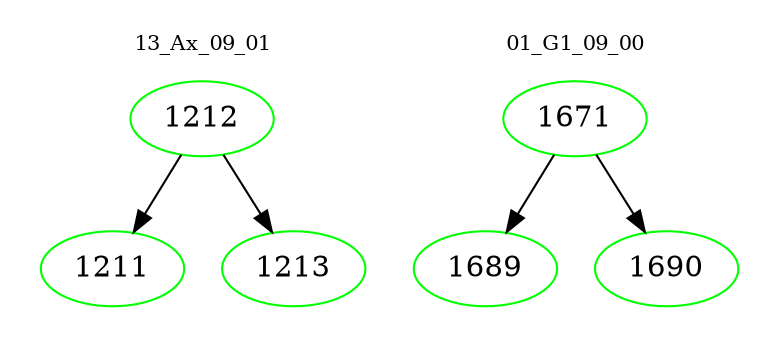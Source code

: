 digraph{
subgraph cluster_0 {
color = white
label = "13_Ax_09_01";
fontsize=10;
T0_1212 [label="1212", color="green"]
T0_1212 -> T0_1211 [color="black"]
T0_1211 [label="1211", color="green"]
T0_1212 -> T0_1213 [color="black"]
T0_1213 [label="1213", color="green"]
}
subgraph cluster_1 {
color = white
label = "01_G1_09_00";
fontsize=10;
T1_1671 [label="1671", color="green"]
T1_1671 -> T1_1689 [color="black"]
T1_1689 [label="1689", color="green"]
T1_1671 -> T1_1690 [color="black"]
T1_1690 [label="1690", color="green"]
}
}
